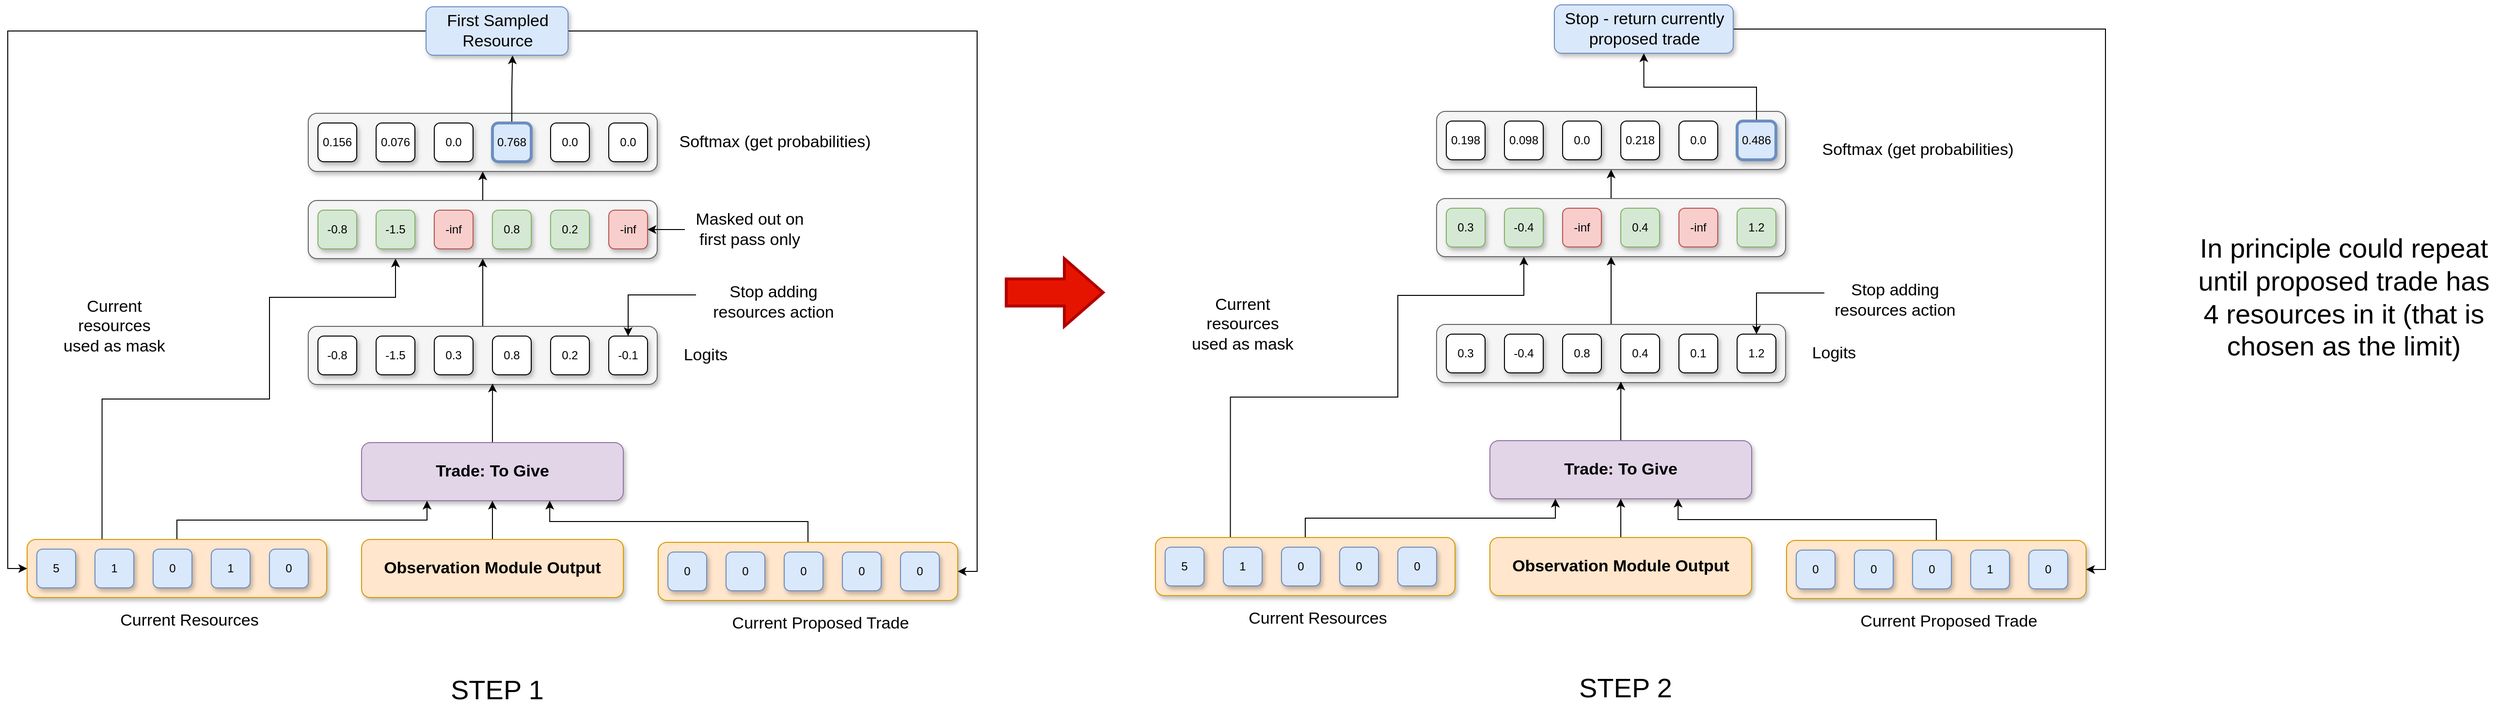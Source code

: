 <mxfile version="16.4.0" type="device"><diagram id="-L0TYvMzqG9y69Meyy0h" name="Page-1"><mxGraphModel dx="1990" dy="1124" grid="1" gridSize="10" guides="1" tooltips="1" connect="1" arrows="1" fold="1" page="1" pageScale="1" pageWidth="827" pageHeight="1169" math="0" shadow="0"><root><mxCell id="0"/><mxCell id="1" parent="0"/><mxCell id="sMFuu_IND_3in9JXd70D-56" style="edgeStyle=orthogonalEdgeStyle;rounded=0;orthogonalLoop=1;jettySize=auto;html=1;exitX=0.5;exitY=0;exitDx=0;exitDy=0;entryX=0.5;entryY=1;entryDx=0;entryDy=0;" parent="1" source="sMFuu_IND_3in9JXd70D-1" target="sMFuu_IND_3in9JXd70D-48" edge="1"><mxGeometry relative="1" as="geometry"/></mxCell><mxCell id="sMFuu_IND_3in9JXd70D-1" value="" style="rounded=1;whiteSpace=wrap;html=1;shadow=1;fillColor=#f5f5f5;fontColor=#333333;strokeColor=#666666;" parent="1" vertex="1"><mxGeometry x="330" y="350" width="360" height="60" as="geometry"/></mxCell><mxCell id="sMFuu_IND_3in9JXd70D-2" value="-0.8" style="rounded=1;whiteSpace=wrap;html=1;shadow=1;" parent="1" vertex="1"><mxGeometry x="340" y="360" width="40" height="40" as="geometry"/></mxCell><mxCell id="sMFuu_IND_3in9JXd70D-3" value="-1.5" style="rounded=1;whiteSpace=wrap;html=1;shadow=1;" parent="1" vertex="1"><mxGeometry x="400" y="360" width="40" height="40" as="geometry"/></mxCell><mxCell id="sMFuu_IND_3in9JXd70D-4" value="0.3" style="rounded=1;whiteSpace=wrap;html=1;shadow=1;" parent="1" vertex="1"><mxGeometry x="460" y="360" width="40" height="40" as="geometry"/></mxCell><mxCell id="sMFuu_IND_3in9JXd70D-5" value="0.8" style="rounded=1;whiteSpace=wrap;html=1;shadow=1;" parent="1" vertex="1"><mxGeometry x="520" y="360" width="40" height="40" as="geometry"/></mxCell><mxCell id="sMFuu_IND_3in9JXd70D-6" value="0.2" style="rounded=1;whiteSpace=wrap;html=1;shadow=1;" parent="1" vertex="1"><mxGeometry x="580" y="360" width="40" height="40" as="geometry"/></mxCell><mxCell id="sMFuu_IND_3in9JXd70D-7" value="-0.1" style="rounded=1;whiteSpace=wrap;html=1;shadow=1;" parent="1" vertex="1"><mxGeometry x="640" y="360" width="40" height="40" as="geometry"/></mxCell><mxCell id="sMFuu_IND_3in9JXd70D-15" value="Logits" style="text;html=1;strokeColor=none;fillColor=none;align=center;verticalAlign=middle;whiteSpace=wrap;rounded=0;shadow=1;fontSize=17;" parent="1" vertex="1"><mxGeometry x="710" y="365" width="60" height="30" as="geometry"/></mxCell><mxCell id="sMFuu_IND_3in9JXd70D-38" style="edgeStyle=orthogonalEdgeStyle;rounded=0;orthogonalLoop=1;jettySize=auto;html=1;exitX=0.5;exitY=0;exitDx=0;exitDy=0;entryX=0.528;entryY=0.983;entryDx=0;entryDy=0;entryPerimeter=0;" parent="1" source="sMFuu_IND_3in9JXd70D-16" target="sMFuu_IND_3in9JXd70D-1" edge="1"><mxGeometry relative="1" as="geometry"/></mxCell><mxCell id="sMFuu_IND_3in9JXd70D-16" value="&lt;font style=&quot;font-size: 17px&quot;&gt;&lt;b&gt;Trade: To Give&lt;/b&gt;&lt;/font&gt;" style="rounded=1;whiteSpace=wrap;html=1;shadow=1;fillColor=#e1d5e7;strokeColor=#9673a6;" parent="1" vertex="1"><mxGeometry x="385" y="470" width="270" height="60" as="geometry"/></mxCell><mxCell id="sMFuu_IND_3in9JXd70D-17" style="edgeStyle=orthogonalEdgeStyle;rounded=0;orthogonalLoop=1;jettySize=auto;html=1;exitX=0.5;exitY=0;exitDx=0;exitDy=0;entryX=0.5;entryY=1;entryDx=0;entryDy=0;" parent="1" source="sMFuu_IND_3in9JXd70D-18" target="sMFuu_IND_3in9JXd70D-16" edge="1"><mxGeometry relative="1" as="geometry"/></mxCell><mxCell id="sMFuu_IND_3in9JXd70D-18" value="&lt;font style=&quot;font-size: 17px&quot;&gt;&lt;b&gt;Observation Module Output&lt;/b&gt;&lt;/font&gt;" style="rounded=1;whiteSpace=wrap;html=1;shadow=1;fillColor=#ffe6cc;strokeColor=#d79b00;" parent="1" vertex="1"><mxGeometry x="385" y="570" width="270" height="60" as="geometry"/></mxCell><mxCell id="sMFuu_IND_3in9JXd70D-39" style="edgeStyle=orthogonalEdgeStyle;rounded=0;orthogonalLoop=1;jettySize=auto;html=1;exitX=0.5;exitY=0;exitDx=0;exitDy=0;entryX=0.719;entryY=1;entryDx=0;entryDy=0;entryPerimeter=0;" parent="1" source="sMFuu_IND_3in9JXd70D-19" target="sMFuu_IND_3in9JXd70D-16" edge="1"><mxGeometry relative="1" as="geometry"/></mxCell><mxCell id="sMFuu_IND_3in9JXd70D-19" value="" style="rounded=1;whiteSpace=wrap;html=1;shadow=1;fillColor=#ffe6cc;strokeColor=#d79b00;" parent="1" vertex="1"><mxGeometry x="691" y="573" width="309" height="60" as="geometry"/></mxCell><mxCell id="sMFuu_IND_3in9JXd70D-20" value="0" style="rounded=1;whiteSpace=wrap;html=1;shadow=1;fillColor=#dae8fc;strokeColor=#6c8ebf;" parent="1" vertex="1"><mxGeometry x="701" y="583" width="40" height="40" as="geometry"/></mxCell><mxCell id="sMFuu_IND_3in9JXd70D-21" value="0" style="rounded=1;whiteSpace=wrap;html=1;shadow=1;fillColor=#dae8fc;strokeColor=#6c8ebf;" parent="1" vertex="1"><mxGeometry x="761" y="583" width="40" height="40" as="geometry"/></mxCell><mxCell id="sMFuu_IND_3in9JXd70D-22" value="0" style="rounded=1;whiteSpace=wrap;html=1;shadow=1;fillColor=#dae8fc;strokeColor=#6c8ebf;" parent="1" vertex="1"><mxGeometry x="821" y="583" width="40" height="40" as="geometry"/></mxCell><mxCell id="sMFuu_IND_3in9JXd70D-23" value="0" style="rounded=1;whiteSpace=wrap;html=1;shadow=1;fillColor=#dae8fc;strokeColor=#6c8ebf;" parent="1" vertex="1"><mxGeometry x="881" y="583" width="40" height="40" as="geometry"/></mxCell><mxCell id="sMFuu_IND_3in9JXd70D-24" value="0" style="rounded=1;whiteSpace=wrap;html=1;shadow=1;fillColor=#dae8fc;strokeColor=#6c8ebf;" parent="1" vertex="1"><mxGeometry x="941" y="583" width="40" height="40" as="geometry"/></mxCell><mxCell id="sMFuu_IND_3in9JXd70D-26" value="Current Proposed Trade" style="text;html=1;strokeColor=none;fillColor=none;align=center;verticalAlign=middle;whiteSpace=wrap;rounded=0;shadow=1;fontSize=17;" parent="1" vertex="1"><mxGeometry x="761" y="642" width="194.5" height="30" as="geometry"/></mxCell><mxCell id="sMFuu_IND_3in9JXd70D-28" style="edgeStyle=orthogonalEdgeStyle;rounded=0;orthogonalLoop=1;jettySize=auto;html=1;exitX=0;exitY=0.25;exitDx=0;exitDy=0;entryX=0.5;entryY=0;entryDx=0;entryDy=0;" parent="1" source="sMFuu_IND_3in9JXd70D-27" target="sMFuu_IND_3in9JXd70D-7" edge="1"><mxGeometry relative="1" as="geometry"/></mxCell><mxCell id="sMFuu_IND_3in9JXd70D-27" value="Stop adding resources action" style="text;html=1;strokeColor=none;fillColor=none;align=center;verticalAlign=middle;whiteSpace=wrap;rounded=0;shadow=1;fontSize=17;" parent="1" vertex="1"><mxGeometry x="730" y="310" width="160" height="30" as="geometry"/></mxCell><mxCell id="sMFuu_IND_3in9JXd70D-47" style="edgeStyle=orthogonalEdgeStyle;rounded=0;orthogonalLoop=1;jettySize=auto;html=1;exitX=0.5;exitY=0;exitDx=0;exitDy=0;entryX=0.25;entryY=1;entryDx=0;entryDy=0;" parent="1" source="sMFuu_IND_3in9JXd70D-40" target="sMFuu_IND_3in9JXd70D-16" edge="1"><mxGeometry relative="1" as="geometry"/></mxCell><mxCell id="sMFuu_IND_3in9JXd70D-55" style="edgeStyle=orthogonalEdgeStyle;rounded=0;orthogonalLoop=1;jettySize=auto;html=1;exitX=0.25;exitY=0;exitDx=0;exitDy=0;entryX=0.25;entryY=1;entryDx=0;entryDy=0;" parent="1" source="sMFuu_IND_3in9JXd70D-40" target="sMFuu_IND_3in9JXd70D-48" edge="1"><mxGeometry relative="1" as="geometry"><Array as="points"><mxPoint x="117" y="425"/><mxPoint x="290" y="425"/><mxPoint x="290" y="320"/><mxPoint x="420" y="320"/></Array></mxGeometry></mxCell><mxCell id="sMFuu_IND_3in9JXd70D-40" value="" style="rounded=1;whiteSpace=wrap;html=1;shadow=1;fillColor=#ffe6cc;strokeColor=#d79b00;" parent="1" vertex="1"><mxGeometry x="40" y="570" width="309" height="60" as="geometry"/></mxCell><mxCell id="sMFuu_IND_3in9JXd70D-41" value="5" style="rounded=1;whiteSpace=wrap;html=1;shadow=1;fillColor=#dae8fc;strokeColor=#6c8ebf;" parent="1" vertex="1"><mxGeometry x="50" y="580" width="40" height="40" as="geometry"/></mxCell><mxCell id="sMFuu_IND_3in9JXd70D-42" value="1" style="rounded=1;whiteSpace=wrap;html=1;shadow=1;fillColor=#dae8fc;strokeColor=#6c8ebf;" parent="1" vertex="1"><mxGeometry x="110" y="580" width="40" height="40" as="geometry"/></mxCell><mxCell id="sMFuu_IND_3in9JXd70D-43" value="0" style="rounded=1;whiteSpace=wrap;html=1;shadow=1;fillColor=#dae8fc;strokeColor=#6c8ebf;" parent="1" vertex="1"><mxGeometry x="170" y="580" width="40" height="40" as="geometry"/></mxCell><mxCell id="sMFuu_IND_3in9JXd70D-44" value="1" style="rounded=1;whiteSpace=wrap;html=1;shadow=1;fillColor=#dae8fc;strokeColor=#6c8ebf;" parent="1" vertex="1"><mxGeometry x="230" y="580" width="40" height="40" as="geometry"/></mxCell><mxCell id="sMFuu_IND_3in9JXd70D-45" value="0" style="rounded=1;whiteSpace=wrap;html=1;shadow=1;fillColor=#dae8fc;strokeColor=#6c8ebf;" parent="1" vertex="1"><mxGeometry x="290" y="580" width="40" height="40" as="geometry"/></mxCell><mxCell id="sMFuu_IND_3in9JXd70D-46" value="Current Resources" style="text;html=1;strokeColor=none;fillColor=none;align=center;verticalAlign=middle;whiteSpace=wrap;rounded=0;shadow=1;fontSize=17;" parent="1" vertex="1"><mxGeometry x="110" y="639" width="194.5" height="30" as="geometry"/></mxCell><mxCell id="sMFuu_IND_3in9JXd70D-65" style="edgeStyle=orthogonalEdgeStyle;rounded=0;orthogonalLoop=1;jettySize=auto;html=1;exitX=0.5;exitY=0;exitDx=0;exitDy=0;entryX=0.5;entryY=1;entryDx=0;entryDy=0;" parent="1" source="sMFuu_IND_3in9JXd70D-48" target="sMFuu_IND_3in9JXd70D-58" edge="1"><mxGeometry relative="1" as="geometry"/></mxCell><mxCell id="sMFuu_IND_3in9JXd70D-48" value="" style="rounded=1;whiteSpace=wrap;html=1;shadow=1;fillColor=#f5f5f5;fontColor=#333333;strokeColor=#666666;" parent="1" vertex="1"><mxGeometry x="330" y="220" width="360" height="60" as="geometry"/></mxCell><mxCell id="sMFuu_IND_3in9JXd70D-49" value="-0.8" style="rounded=1;whiteSpace=wrap;html=1;shadow=1;fillColor=#d5e8d4;strokeColor=#82b366;" parent="1" vertex="1"><mxGeometry x="340" y="230" width="40" height="40" as="geometry"/></mxCell><mxCell id="sMFuu_IND_3in9JXd70D-50" value="-1.5" style="rounded=1;whiteSpace=wrap;html=1;shadow=1;fillColor=#d5e8d4;strokeColor=#82b366;" parent="1" vertex="1"><mxGeometry x="400" y="230" width="40" height="40" as="geometry"/></mxCell><mxCell id="sMFuu_IND_3in9JXd70D-51" value="-inf" style="rounded=1;whiteSpace=wrap;html=1;shadow=1;fillColor=#f8cecc;strokeColor=#b85450;" parent="1" vertex="1"><mxGeometry x="460" y="230" width="40" height="40" as="geometry"/></mxCell><mxCell id="sMFuu_IND_3in9JXd70D-52" value="0.8" style="rounded=1;whiteSpace=wrap;html=1;shadow=1;fillColor=#d5e8d4;strokeColor=#82b366;" parent="1" vertex="1"><mxGeometry x="520" y="230" width="40" height="40" as="geometry"/></mxCell><mxCell id="sMFuu_IND_3in9JXd70D-53" value="0.2" style="rounded=1;whiteSpace=wrap;html=1;shadow=1;fillColor=#d5e8d4;strokeColor=#82b366;" parent="1" vertex="1"><mxGeometry x="580" y="230" width="40" height="40" as="geometry"/></mxCell><mxCell id="sMFuu_IND_3in9JXd70D-54" value="-inf" style="rounded=1;whiteSpace=wrap;html=1;shadow=1;fillColor=#f8cecc;strokeColor=#b85450;" parent="1" vertex="1"><mxGeometry x="640" y="230" width="40" height="40" as="geometry"/></mxCell><mxCell id="sMFuu_IND_3in9JXd70D-57" value="Current resources used as mask" style="text;html=1;strokeColor=none;fillColor=none;align=center;verticalAlign=middle;whiteSpace=wrap;rounded=0;shadow=1;fontSize=17;" parent="1" vertex="1"><mxGeometry x="75" y="335" width="110" height="30" as="geometry"/></mxCell><mxCell id="sMFuu_IND_3in9JXd70D-58" value="" style="rounded=1;whiteSpace=wrap;html=1;shadow=1;fillColor=#f5f5f5;fontColor=#333333;strokeColor=#666666;" parent="1" vertex="1"><mxGeometry x="330" y="130" width="360" height="60" as="geometry"/></mxCell><mxCell id="sMFuu_IND_3in9JXd70D-59" value="0.156" style="rounded=1;whiteSpace=wrap;html=1;shadow=1;" parent="1" vertex="1"><mxGeometry x="340" y="140" width="40" height="40" as="geometry"/></mxCell><mxCell id="sMFuu_IND_3in9JXd70D-60" value="0.076" style="rounded=1;whiteSpace=wrap;html=1;shadow=1;" parent="1" vertex="1"><mxGeometry x="400" y="140" width="40" height="40" as="geometry"/></mxCell><mxCell id="sMFuu_IND_3in9JXd70D-61" value="0.0" style="rounded=1;whiteSpace=wrap;html=1;shadow=1;" parent="1" vertex="1"><mxGeometry x="460" y="140" width="40" height="40" as="geometry"/></mxCell><mxCell id="sMFuu_IND_3in9JXd70D-72" style="edgeStyle=orthogonalEdgeStyle;rounded=0;orthogonalLoop=1;jettySize=auto;html=1;exitX=0.5;exitY=0;exitDx=0;exitDy=0;entryX=0.609;entryY=1.004;entryDx=0;entryDy=0;entryPerimeter=0;" parent="1" source="sMFuu_IND_3in9JXd70D-62" target="sMFuu_IND_3in9JXd70D-68" edge="1"><mxGeometry relative="1" as="geometry"/></mxCell><mxCell id="sMFuu_IND_3in9JXd70D-62" value="0.768" style="rounded=1;whiteSpace=wrap;html=1;shadow=1;strokeWidth=3;fillColor=#dae8fc;strokeColor=#6c8ebf;" parent="1" vertex="1"><mxGeometry x="520" y="140" width="40" height="40" as="geometry"/></mxCell><mxCell id="sMFuu_IND_3in9JXd70D-63" value="0.0" style="rounded=1;whiteSpace=wrap;html=1;shadow=1;" parent="1" vertex="1"><mxGeometry x="580" y="140" width="40" height="40" as="geometry"/></mxCell><mxCell id="sMFuu_IND_3in9JXd70D-64" value="0.0" style="rounded=1;whiteSpace=wrap;html=1;shadow=1;" parent="1" vertex="1"><mxGeometry x="640" y="140" width="40" height="40" as="geometry"/></mxCell><mxCell id="sMFuu_IND_3in9JXd70D-67" style="edgeStyle=orthogonalEdgeStyle;rounded=0;orthogonalLoop=1;jettySize=auto;html=1;exitX=0;exitY=0.5;exitDx=0;exitDy=0;entryX=1;entryY=0.5;entryDx=0;entryDy=0;" parent="1" source="sMFuu_IND_3in9JXd70D-66" target="sMFuu_IND_3in9JXd70D-54" edge="1"><mxGeometry relative="1" as="geometry"/></mxCell><mxCell id="sMFuu_IND_3in9JXd70D-66" value="Masked out on first pass only" style="text;html=1;strokeColor=none;fillColor=none;align=center;verticalAlign=middle;whiteSpace=wrap;rounded=0;shadow=1;fontSize=17;" parent="1" vertex="1"><mxGeometry x="718.5" y="235" width="133" height="30" as="geometry"/></mxCell><mxCell id="sMFuu_IND_3in9JXd70D-73" style="edgeStyle=orthogonalEdgeStyle;rounded=0;orthogonalLoop=1;jettySize=auto;html=1;exitX=0;exitY=0.5;exitDx=0;exitDy=0;entryX=0;entryY=0.5;entryDx=0;entryDy=0;" parent="1" source="sMFuu_IND_3in9JXd70D-68" target="sMFuu_IND_3in9JXd70D-40" edge="1"><mxGeometry relative="1" as="geometry"/></mxCell><mxCell id="sMFuu_IND_3in9JXd70D-74" style="edgeStyle=orthogonalEdgeStyle;rounded=0;orthogonalLoop=1;jettySize=auto;html=1;exitX=1;exitY=0.5;exitDx=0;exitDy=0;entryX=1;entryY=0.5;entryDx=0;entryDy=0;" parent="1" source="sMFuu_IND_3in9JXd70D-68" target="sMFuu_IND_3in9JXd70D-19" edge="1"><mxGeometry relative="1" as="geometry"/></mxCell><mxCell id="sMFuu_IND_3in9JXd70D-68" value="First Sampled Resource" style="text;html=1;strokeColor=#6c8ebf;fillColor=#dae8fc;align=center;verticalAlign=middle;whiteSpace=wrap;rounded=1;shadow=1;fontSize=17;" parent="1" vertex="1"><mxGeometry x="451.5" y="20" width="146.5" height="50" as="geometry"/></mxCell><mxCell id="sMFuu_IND_3in9JXd70D-75" value="&lt;font style=&quot;font-size: 28px&quot;&gt;STEP 1&lt;/font&gt;" style="text;html=1;strokeColor=none;fillColor=none;align=center;verticalAlign=middle;whiteSpace=wrap;rounded=0;" parent="1" vertex="1"><mxGeometry x="464.75" y="710" width="120" height="30" as="geometry"/></mxCell><mxCell id="sMFuu_IND_3in9JXd70D-76" style="edgeStyle=orthogonalEdgeStyle;rounded=0;orthogonalLoop=1;jettySize=auto;html=1;exitX=0.5;exitY=0;exitDx=0;exitDy=0;entryX=0.5;entryY=1;entryDx=0;entryDy=0;" parent="1" source="sMFuu_IND_3in9JXd70D-77" target="sMFuu_IND_3in9JXd70D-109" edge="1"><mxGeometry relative="1" as="geometry"/></mxCell><mxCell id="sMFuu_IND_3in9JXd70D-77" value="" style="rounded=1;whiteSpace=wrap;html=1;shadow=1;fillColor=#f5f5f5;fontColor=#333333;strokeColor=#666666;" parent="1" vertex="1"><mxGeometry x="1494" y="348" width="360" height="60" as="geometry"/></mxCell><mxCell id="sMFuu_IND_3in9JXd70D-78" value="0.3" style="rounded=1;whiteSpace=wrap;html=1;shadow=1;" parent="1" vertex="1"><mxGeometry x="1504" y="358" width="40" height="40" as="geometry"/></mxCell><mxCell id="sMFuu_IND_3in9JXd70D-79" value="-0.4" style="rounded=1;whiteSpace=wrap;html=1;shadow=1;" parent="1" vertex="1"><mxGeometry x="1564" y="358" width="40" height="40" as="geometry"/></mxCell><mxCell id="sMFuu_IND_3in9JXd70D-80" value="0.8" style="rounded=1;whiteSpace=wrap;html=1;shadow=1;" parent="1" vertex="1"><mxGeometry x="1624" y="358" width="40" height="40" as="geometry"/></mxCell><mxCell id="sMFuu_IND_3in9JXd70D-81" value="0.4" style="rounded=1;whiteSpace=wrap;html=1;shadow=1;" parent="1" vertex="1"><mxGeometry x="1684" y="358" width="40" height="40" as="geometry"/></mxCell><mxCell id="sMFuu_IND_3in9JXd70D-82" value="0.1" style="rounded=1;whiteSpace=wrap;html=1;shadow=1;" parent="1" vertex="1"><mxGeometry x="1744" y="358" width="40" height="40" as="geometry"/></mxCell><mxCell id="sMFuu_IND_3in9JXd70D-83" value="1.2" style="rounded=1;whiteSpace=wrap;html=1;shadow=1;" parent="1" vertex="1"><mxGeometry x="1804" y="358" width="40" height="40" as="geometry"/></mxCell><mxCell id="sMFuu_IND_3in9JXd70D-84" value="Logits" style="text;html=1;strokeColor=none;fillColor=none;align=center;verticalAlign=middle;whiteSpace=wrap;rounded=0;shadow=1;fontSize=17;" parent="1" vertex="1"><mxGeometry x="1874" y="363" width="60" height="30" as="geometry"/></mxCell><mxCell id="sMFuu_IND_3in9JXd70D-85" style="edgeStyle=orthogonalEdgeStyle;rounded=0;orthogonalLoop=1;jettySize=auto;html=1;exitX=0.5;exitY=0;exitDx=0;exitDy=0;entryX=0.528;entryY=0.983;entryDx=0;entryDy=0;entryPerimeter=0;" parent="1" source="sMFuu_IND_3in9JXd70D-86" target="sMFuu_IND_3in9JXd70D-77" edge="1"><mxGeometry relative="1" as="geometry"/></mxCell><mxCell id="sMFuu_IND_3in9JXd70D-86" value="&lt;font style=&quot;font-size: 17px&quot;&gt;&lt;b&gt;Trade: To Give&lt;/b&gt;&lt;/font&gt;" style="rounded=1;whiteSpace=wrap;html=1;shadow=1;fillColor=#e1d5e7;strokeColor=#9673a6;" parent="1" vertex="1"><mxGeometry x="1549" y="468" width="270" height="60" as="geometry"/></mxCell><mxCell id="sMFuu_IND_3in9JXd70D-87" style="edgeStyle=orthogonalEdgeStyle;rounded=0;orthogonalLoop=1;jettySize=auto;html=1;exitX=0.5;exitY=0;exitDx=0;exitDy=0;entryX=0.5;entryY=1;entryDx=0;entryDy=0;" parent="1" source="sMFuu_IND_3in9JXd70D-88" target="sMFuu_IND_3in9JXd70D-86" edge="1"><mxGeometry relative="1" as="geometry"/></mxCell><mxCell id="sMFuu_IND_3in9JXd70D-88" value="&lt;font style=&quot;font-size: 17px&quot;&gt;&lt;b&gt;Observation Module Output&lt;/b&gt;&lt;/font&gt;" style="rounded=1;whiteSpace=wrap;html=1;shadow=1;fillColor=#ffe6cc;strokeColor=#d79b00;" parent="1" vertex="1"><mxGeometry x="1549" y="568" width="270" height="60" as="geometry"/></mxCell><mxCell id="sMFuu_IND_3in9JXd70D-89" style="edgeStyle=orthogonalEdgeStyle;rounded=0;orthogonalLoop=1;jettySize=auto;html=1;exitX=0.5;exitY=0;exitDx=0;exitDy=0;entryX=0.719;entryY=1;entryDx=0;entryDy=0;entryPerimeter=0;" parent="1" source="sMFuu_IND_3in9JXd70D-90" target="sMFuu_IND_3in9JXd70D-86" edge="1"><mxGeometry relative="1" as="geometry"/></mxCell><mxCell id="sMFuu_IND_3in9JXd70D-90" value="" style="rounded=1;whiteSpace=wrap;html=1;shadow=1;fillColor=#ffe6cc;strokeColor=#d79b00;" parent="1" vertex="1"><mxGeometry x="1855" y="571" width="309" height="60" as="geometry"/></mxCell><mxCell id="sMFuu_IND_3in9JXd70D-91" value="0" style="rounded=1;whiteSpace=wrap;html=1;shadow=1;fillColor=#dae8fc;strokeColor=#6c8ebf;" parent="1" vertex="1"><mxGeometry x="1865" y="581" width="40" height="40" as="geometry"/></mxCell><mxCell id="sMFuu_IND_3in9JXd70D-92" value="0" style="rounded=1;whiteSpace=wrap;html=1;shadow=1;fillColor=#dae8fc;strokeColor=#6c8ebf;" parent="1" vertex="1"><mxGeometry x="1925" y="581" width="40" height="40" as="geometry"/></mxCell><mxCell id="sMFuu_IND_3in9JXd70D-93" value="0" style="rounded=1;whiteSpace=wrap;html=1;shadow=1;fillColor=#dae8fc;strokeColor=#6c8ebf;" parent="1" vertex="1"><mxGeometry x="1985" y="581" width="40" height="40" as="geometry"/></mxCell><mxCell id="sMFuu_IND_3in9JXd70D-94" value="1" style="rounded=1;whiteSpace=wrap;html=1;shadow=1;fillColor=#dae8fc;strokeColor=#6c8ebf;" parent="1" vertex="1"><mxGeometry x="2045" y="581" width="40" height="40" as="geometry"/></mxCell><mxCell id="sMFuu_IND_3in9JXd70D-95" value="0" style="rounded=1;whiteSpace=wrap;html=1;shadow=1;fillColor=#dae8fc;strokeColor=#6c8ebf;" parent="1" vertex="1"><mxGeometry x="2105" y="581" width="40" height="40" as="geometry"/></mxCell><mxCell id="sMFuu_IND_3in9JXd70D-96" value="Current Proposed Trade" style="text;html=1;strokeColor=none;fillColor=none;align=center;verticalAlign=middle;whiteSpace=wrap;rounded=0;shadow=1;fontSize=17;" parent="1" vertex="1"><mxGeometry x="1925" y="640" width="194.5" height="30" as="geometry"/></mxCell><mxCell id="sMFuu_IND_3in9JXd70D-97" style="edgeStyle=orthogonalEdgeStyle;rounded=0;orthogonalLoop=1;jettySize=auto;html=1;exitX=0;exitY=0.25;exitDx=0;exitDy=0;entryX=0.5;entryY=0;entryDx=0;entryDy=0;" parent="1" source="sMFuu_IND_3in9JXd70D-98" target="sMFuu_IND_3in9JXd70D-83" edge="1"><mxGeometry relative="1" as="geometry"/></mxCell><mxCell id="sMFuu_IND_3in9JXd70D-98" value="Stop adding resources action" style="text;html=1;strokeColor=none;fillColor=none;align=center;verticalAlign=middle;whiteSpace=wrap;rounded=0;shadow=1;fontSize=17;" parent="1" vertex="1"><mxGeometry x="1894" y="308" width="146" height="30" as="geometry"/></mxCell><mxCell id="sMFuu_IND_3in9JXd70D-99" style="edgeStyle=orthogonalEdgeStyle;rounded=0;orthogonalLoop=1;jettySize=auto;html=1;exitX=0.5;exitY=0;exitDx=0;exitDy=0;entryX=0.25;entryY=1;entryDx=0;entryDy=0;" parent="1" source="sMFuu_IND_3in9JXd70D-101" target="sMFuu_IND_3in9JXd70D-86" edge="1"><mxGeometry relative="1" as="geometry"/></mxCell><mxCell id="sMFuu_IND_3in9JXd70D-100" style="edgeStyle=orthogonalEdgeStyle;rounded=0;orthogonalLoop=1;jettySize=auto;html=1;exitX=0.25;exitY=0;exitDx=0;exitDy=0;entryX=0.25;entryY=1;entryDx=0;entryDy=0;" parent="1" source="sMFuu_IND_3in9JXd70D-101" target="sMFuu_IND_3in9JXd70D-109" edge="1"><mxGeometry relative="1" as="geometry"><Array as="points"><mxPoint x="1281" y="423"/><mxPoint x="1454" y="423"/><mxPoint x="1454" y="318"/><mxPoint x="1584" y="318"/></Array></mxGeometry></mxCell><mxCell id="sMFuu_IND_3in9JXd70D-101" value="" style="rounded=1;whiteSpace=wrap;html=1;shadow=1;fillColor=#ffe6cc;strokeColor=#d79b00;" parent="1" vertex="1"><mxGeometry x="1204" y="568" width="309" height="60" as="geometry"/></mxCell><mxCell id="sMFuu_IND_3in9JXd70D-102" value="5" style="rounded=1;whiteSpace=wrap;html=1;shadow=1;fillColor=#dae8fc;strokeColor=#6c8ebf;" parent="1" vertex="1"><mxGeometry x="1214" y="578" width="40" height="40" as="geometry"/></mxCell><mxCell id="sMFuu_IND_3in9JXd70D-103" value="1" style="rounded=1;whiteSpace=wrap;html=1;shadow=1;fillColor=#dae8fc;strokeColor=#6c8ebf;" parent="1" vertex="1"><mxGeometry x="1274" y="578" width="40" height="40" as="geometry"/></mxCell><mxCell id="sMFuu_IND_3in9JXd70D-104" value="0" style="rounded=1;whiteSpace=wrap;html=1;shadow=1;fillColor=#dae8fc;strokeColor=#6c8ebf;" parent="1" vertex="1"><mxGeometry x="1334" y="578" width="40" height="40" as="geometry"/></mxCell><mxCell id="sMFuu_IND_3in9JXd70D-105" value="0" style="rounded=1;whiteSpace=wrap;html=1;shadow=1;fillColor=#dae8fc;strokeColor=#6c8ebf;" parent="1" vertex="1"><mxGeometry x="1394" y="578" width="40" height="40" as="geometry"/></mxCell><mxCell id="sMFuu_IND_3in9JXd70D-106" value="0" style="rounded=1;whiteSpace=wrap;html=1;shadow=1;fillColor=#dae8fc;strokeColor=#6c8ebf;" parent="1" vertex="1"><mxGeometry x="1454" y="578" width="40" height="40" as="geometry"/></mxCell><mxCell id="sMFuu_IND_3in9JXd70D-107" value="Current Resources" style="text;html=1;strokeColor=none;fillColor=none;align=center;verticalAlign=middle;whiteSpace=wrap;rounded=0;shadow=1;fontSize=17;" parent="1" vertex="1"><mxGeometry x="1274" y="637" width="194.5" height="30" as="geometry"/></mxCell><mxCell id="sMFuu_IND_3in9JXd70D-108" style="edgeStyle=orthogonalEdgeStyle;rounded=0;orthogonalLoop=1;jettySize=auto;html=1;exitX=0.5;exitY=0;exitDx=0;exitDy=0;entryX=0.5;entryY=1;entryDx=0;entryDy=0;" parent="1" source="sMFuu_IND_3in9JXd70D-109" target="sMFuu_IND_3in9JXd70D-117" edge="1"><mxGeometry relative="1" as="geometry"/></mxCell><mxCell id="sMFuu_IND_3in9JXd70D-109" value="" style="rounded=1;whiteSpace=wrap;html=1;shadow=1;fillColor=#f5f5f5;fontColor=#333333;strokeColor=#666666;" parent="1" vertex="1"><mxGeometry x="1494" y="218" width="360" height="60" as="geometry"/></mxCell><mxCell id="sMFuu_IND_3in9JXd70D-110" value="0.3" style="rounded=1;whiteSpace=wrap;html=1;shadow=1;fillColor=#d5e8d4;strokeColor=#82b366;" parent="1" vertex="1"><mxGeometry x="1504" y="228" width="40" height="40" as="geometry"/></mxCell><mxCell id="sMFuu_IND_3in9JXd70D-111" value="-0.4" style="rounded=1;whiteSpace=wrap;html=1;shadow=1;fillColor=#d5e8d4;strokeColor=#82b366;" parent="1" vertex="1"><mxGeometry x="1564" y="228" width="40" height="40" as="geometry"/></mxCell><mxCell id="sMFuu_IND_3in9JXd70D-112" value="-inf" style="rounded=1;whiteSpace=wrap;html=1;shadow=1;fillColor=#f8cecc;strokeColor=#b85450;" parent="1" vertex="1"><mxGeometry x="1624" y="228" width="40" height="40" as="geometry"/></mxCell><mxCell id="sMFuu_IND_3in9JXd70D-113" value="0.4" style="rounded=1;whiteSpace=wrap;html=1;shadow=1;fillColor=#d5e8d4;strokeColor=#82b366;" parent="1" vertex="1"><mxGeometry x="1684" y="228" width="40" height="40" as="geometry"/></mxCell><mxCell id="sMFuu_IND_3in9JXd70D-114" value="-inf" style="rounded=1;whiteSpace=wrap;html=1;shadow=1;fillColor=#f8cecc;strokeColor=#b85450;" parent="1" vertex="1"><mxGeometry x="1744" y="228" width="40" height="40" as="geometry"/></mxCell><mxCell id="sMFuu_IND_3in9JXd70D-115" value="1.2" style="rounded=1;whiteSpace=wrap;html=1;shadow=1;fillColor=#d5e8d4;strokeColor=#82b366;" parent="1" vertex="1"><mxGeometry x="1804" y="228" width="40" height="40" as="geometry"/></mxCell><mxCell id="sMFuu_IND_3in9JXd70D-116" value="Current resources used as mask" style="text;html=1;strokeColor=none;fillColor=none;align=center;verticalAlign=middle;whiteSpace=wrap;rounded=0;shadow=1;fontSize=17;" parent="1" vertex="1"><mxGeometry x="1239" y="333" width="110" height="30" as="geometry"/></mxCell><mxCell id="sMFuu_IND_3in9JXd70D-117" value="" style="rounded=1;whiteSpace=wrap;html=1;shadow=1;fillColor=#f5f5f5;fontColor=#333333;strokeColor=#666666;" parent="1" vertex="1"><mxGeometry x="1494" y="128" width="360" height="60" as="geometry"/></mxCell><mxCell id="sMFuu_IND_3in9JXd70D-118" value="0.198" style="rounded=1;whiteSpace=wrap;html=1;shadow=1;" parent="1" vertex="1"><mxGeometry x="1504" y="138" width="40" height="40" as="geometry"/></mxCell><mxCell id="sMFuu_IND_3in9JXd70D-119" value="0.098" style="rounded=1;whiteSpace=wrap;html=1;shadow=1;" parent="1" vertex="1"><mxGeometry x="1564" y="138" width="40" height="40" as="geometry"/></mxCell><mxCell id="sMFuu_IND_3in9JXd70D-120" value="0.0" style="rounded=1;whiteSpace=wrap;html=1;shadow=1;" parent="1" vertex="1"><mxGeometry x="1624" y="138" width="40" height="40" as="geometry"/></mxCell><mxCell id="sMFuu_IND_3in9JXd70D-122" value="0.218" style="rounded=1;whiteSpace=wrap;html=1;shadow=1;strokeWidth=1;" parent="1" vertex="1"><mxGeometry x="1684" y="138" width="40" height="40" as="geometry"/></mxCell><mxCell id="sMFuu_IND_3in9JXd70D-123" value="0.0" style="rounded=1;whiteSpace=wrap;html=1;shadow=1;" parent="1" vertex="1"><mxGeometry x="1744" y="138" width="40" height="40" as="geometry"/></mxCell><mxCell id="sMFuu_IND_3in9JXd70D-133" style="edgeStyle=orthogonalEdgeStyle;rounded=0;orthogonalLoop=1;jettySize=auto;html=1;exitX=0.5;exitY=0;exitDx=0;exitDy=0;entryX=0.5;entryY=1;entryDx=0;entryDy=0;fontSize=28;" parent="1" source="sMFuu_IND_3in9JXd70D-124" target="sMFuu_IND_3in9JXd70D-129" edge="1"><mxGeometry relative="1" as="geometry"/></mxCell><mxCell id="sMFuu_IND_3in9JXd70D-124" value="0.486" style="rounded=1;whiteSpace=wrap;html=1;shadow=1;fillColor=#dae8fc;strokeColor=#6c8ebf;strokeWidth=3;" parent="1" vertex="1"><mxGeometry x="1804" y="138" width="40" height="40" as="geometry"/></mxCell><mxCell id="sMFuu_IND_3in9JXd70D-128" style="edgeStyle=orthogonalEdgeStyle;rounded=0;orthogonalLoop=1;jettySize=auto;html=1;exitX=1;exitY=0.5;exitDx=0;exitDy=0;entryX=1;entryY=0.5;entryDx=0;entryDy=0;" parent="1" source="sMFuu_IND_3in9JXd70D-129" target="sMFuu_IND_3in9JXd70D-90" edge="1"><mxGeometry relative="1" as="geometry"/></mxCell><mxCell id="sMFuu_IND_3in9JXd70D-129" value="Stop - return currently proposed trade" style="text;html=1;strokeColor=#6c8ebf;fillColor=#dae8fc;align=center;verticalAlign=middle;whiteSpace=wrap;rounded=1;shadow=1;fontSize=17;" parent="1" vertex="1"><mxGeometry x="1615.5" y="18" width="184.5" height="50" as="geometry"/></mxCell><mxCell id="sMFuu_IND_3in9JXd70D-130" value="Softmax (get probabilities)" style="text;html=1;strokeColor=none;fillColor=none;align=center;verticalAlign=middle;whiteSpace=wrap;rounded=0;shadow=1;fontSize=17;" parent="1" vertex="1"><mxGeometry x="1881" y="153" width="219" height="30" as="geometry"/></mxCell><mxCell id="sMFuu_IND_3in9JXd70D-131" value="&lt;font style=&quot;font-size: 28px&quot;&gt;STEP 2&lt;/font&gt;" style="text;html=1;strokeColor=none;fillColor=none;align=center;verticalAlign=middle;whiteSpace=wrap;rounded=0;" parent="1" vertex="1"><mxGeometry x="1628.75" y="708" width="120" height="30" as="geometry"/></mxCell><mxCell id="sMFuu_IND_3in9JXd70D-132" value="" style="html=1;shadow=0;dashed=0;align=center;verticalAlign=middle;shape=mxgraph.arrows2.arrow;dy=0.6;dx=40;notch=0;rounded=1;fontSize=28;strokeWidth=3;fillColor=#e51400;strokeColor=#B20000;fontColor=#ffffff;" parent="1" vertex="1"><mxGeometry x="1050" y="280" width="100" height="70" as="geometry"/></mxCell><mxCell id="sMFuu_IND_3in9JXd70D-134" value="Softmax (get probabilities)" style="text;html=1;strokeColor=none;fillColor=none;align=center;verticalAlign=middle;whiteSpace=wrap;rounded=0;shadow=1;fontSize=17;" parent="1" vertex="1"><mxGeometry x="702" y="145" width="219" height="30" as="geometry"/></mxCell><mxCell id="sMFuu_IND_3in9JXd70D-135" value="In principle could repeat until proposed trade has 4 resources in it (that is chosen as the limit)" style="text;html=1;strokeColor=none;fillColor=none;align=center;verticalAlign=middle;whiteSpace=wrap;rounded=0;fontSize=28;" parent="1" vertex="1"><mxGeometry x="2270" y="305" width="320" height="30" as="geometry"/></mxCell></root></mxGraphModel></diagram></mxfile>